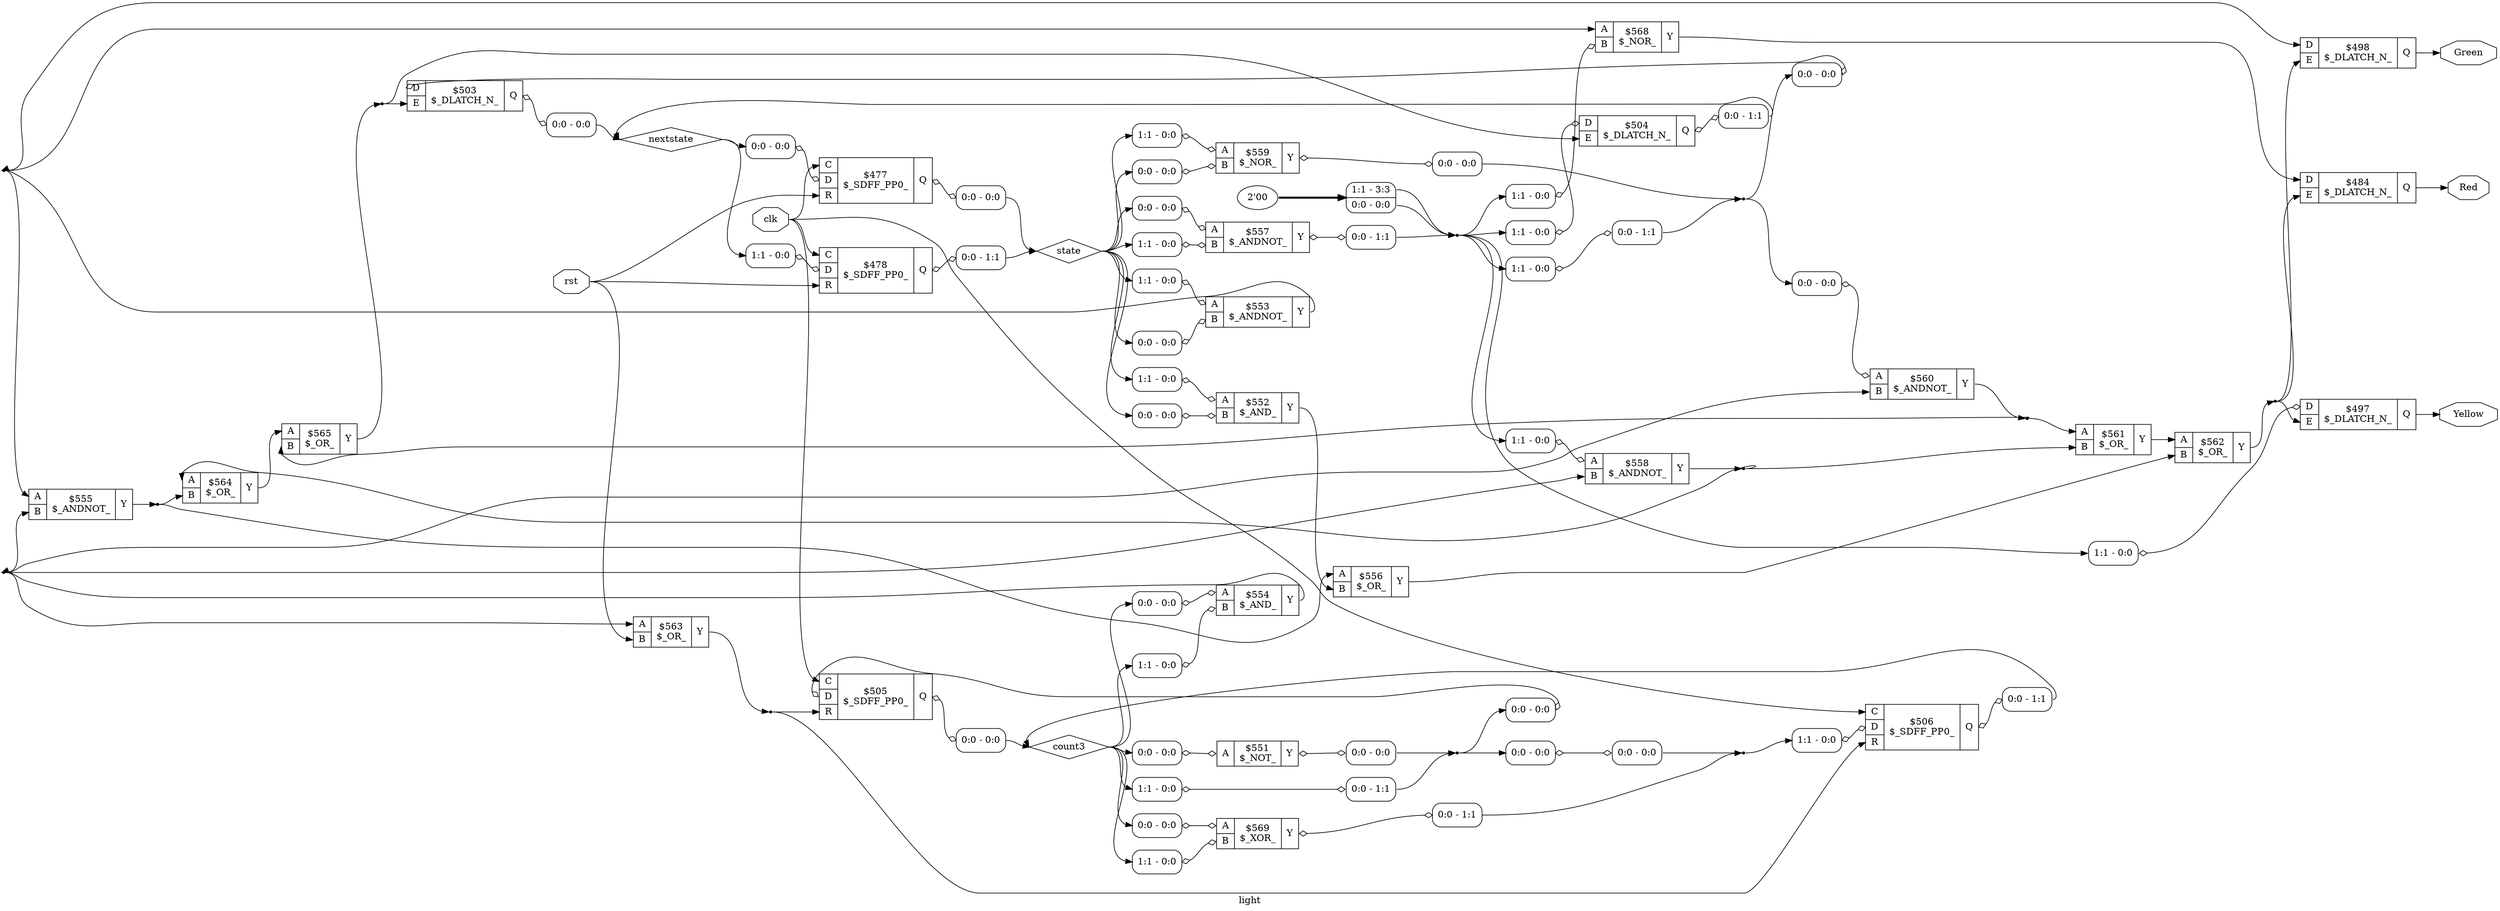 digraph "light" {
label="light";
rankdir="LR";
remincross=true;
n18 [ shape=octagon, label="Green", color="black", fontcolor="black" ];
n19 [ shape=octagon, label="Red", color="black", fontcolor="black" ];
n20 [ shape=octagon, label="Yellow", color="black", fontcolor="black" ];
n21 [ shape=octagon, label="clk", color="black", fontcolor="black" ];
n22 [ shape=diamond, label="count3", color="black", fontcolor="black" ];
n23 [ shape=diamond, label="nextstate", color="black", fontcolor="black" ];
n24 [ shape=octagon, label="rst", color="black", fontcolor="black" ];
n25 [ shape=diamond, label="state", color="black", fontcolor="black" ];
c28 [ shape=record, label="{{<p26> A}|$551\n$_NOT_|{<p27> Y}}",  ];
x0 [ shape=record, style=rounded, label="<s0> 0:0 - 0:0 ", color="black", fontcolor="black" ];
x0:e -> c28:p26:w [arrowhead=odiamond, arrowtail=odiamond, dir=both, color="black", fontcolor="black", label=""];
x1 [ shape=record, style=rounded, label="<s0> 0:0 - 0:0 ", color="black", fontcolor="black" ];
c28:p27:e -> x1:w [arrowhead=odiamond, arrowtail=odiamond, dir=both, color="black", fontcolor="black", label=""];
c30 [ shape=record, label="{{<p26> A|<p29> B}|$552\n$_AND_|{<p27> Y}}",  ];
x2 [ shape=record, style=rounded, label="<s0> 1:1 - 0:0 ", color="black", fontcolor="black" ];
x2:e -> c30:p26:w [arrowhead=odiamond, arrowtail=odiamond, dir=both, color="black", fontcolor="black", label=""];
x3 [ shape=record, style=rounded, label="<s0> 0:0 - 0:0 ", color="black", fontcolor="black" ];
x3:e -> c30:p29:w [arrowhead=odiamond, arrowtail=odiamond, dir=both, color="black", fontcolor="black", label=""];
c31 [ shape=record, label="{{<p26> A|<p29> B}|$553\n$_ANDNOT_|{<p27> Y}}",  ];
x4 [ shape=record, style=rounded, label="<s0> 1:1 - 0:0 ", color="black", fontcolor="black" ];
x4:e -> c31:p26:w [arrowhead=odiamond, arrowtail=odiamond, dir=both, color="black", fontcolor="black", label=""];
x5 [ shape=record, style=rounded, label="<s0> 0:0 - 0:0 ", color="black", fontcolor="black" ];
x5:e -> c31:p29:w [arrowhead=odiamond, arrowtail=odiamond, dir=both, color="black", fontcolor="black", label=""];
c32 [ shape=record, label="{{<p26> A|<p29> B}|$554\n$_AND_|{<p27> Y}}",  ];
x6 [ shape=record, style=rounded, label="<s0> 0:0 - 0:0 ", color="black", fontcolor="black" ];
x6:e -> c32:p26:w [arrowhead=odiamond, arrowtail=odiamond, dir=both, color="black", fontcolor="black", label=""];
x7 [ shape=record, style=rounded, label="<s0> 1:1 - 0:0 ", color="black", fontcolor="black" ];
x7:e -> c32:p29:w [arrowhead=odiamond, arrowtail=odiamond, dir=both, color="black", fontcolor="black", label=""];
c33 [ shape=record, label="{{<p26> A|<p29> B}|$555\n$_ANDNOT_|{<p27> Y}}",  ];
c34 [ shape=record, label="{{<p26> A|<p29> B}|$556\n$_OR_|{<p27> Y}}",  ];
c35 [ shape=record, label="{{<p26> A|<p29> B}|$557\n$_ANDNOT_|{<p27> Y}}",  ];
x8 [ shape=record, style=rounded, label="<s0> 0:0 - 0:0 ", color="black", fontcolor="black" ];
x8:e -> c35:p26:w [arrowhead=odiamond, arrowtail=odiamond, dir=both, color="black", fontcolor="black", label=""];
x9 [ shape=record, style=rounded, label="<s0> 1:1 - 0:0 ", color="black", fontcolor="black" ];
x9:e -> c35:p29:w [arrowhead=odiamond, arrowtail=odiamond, dir=both, color="black", fontcolor="black", label=""];
x10 [ shape=record, style=rounded, label="<s0> 0:0 - 1:1 ", color="black", fontcolor="black" ];
c35:p27:e -> x10:w [arrowhead=odiamond, arrowtail=odiamond, dir=both, color="black", fontcolor="black", label=""];
c36 [ shape=record, label="{{<p26> A|<p29> B}|$558\n$_ANDNOT_|{<p27> Y}}",  ];
x11 [ shape=record, style=rounded, label="<s0> 1:1 - 0:0 ", color="black", fontcolor="black" ];
x11:e -> c36:p26:w [arrowhead=odiamond, arrowtail=odiamond, dir=both, color="black", fontcolor="black", label=""];
c37 [ shape=record, label="{{<p26> A|<p29> B}|$559\n$_NOR_|{<p27> Y}}",  ];
x12 [ shape=record, style=rounded, label="<s0> 1:1 - 0:0 ", color="black", fontcolor="black" ];
x12:e -> c37:p26:w [arrowhead=odiamond, arrowtail=odiamond, dir=both, color="black", fontcolor="black", label=""];
x13 [ shape=record, style=rounded, label="<s0> 0:0 - 0:0 ", color="black", fontcolor="black" ];
x13:e -> c37:p29:w [arrowhead=odiamond, arrowtail=odiamond, dir=both, color="black", fontcolor="black", label=""];
x14 [ shape=record, style=rounded, label="<s0> 0:0 - 0:0 ", color="black", fontcolor="black" ];
c37:p27:e -> x14:w [arrowhead=odiamond, arrowtail=odiamond, dir=both, color="black", fontcolor="black", label=""];
c38 [ shape=record, label="{{<p26> A|<p29> B}|$560\n$_ANDNOT_|{<p27> Y}}",  ];
x15 [ shape=record, style=rounded, label="<s0> 0:0 - 0:0 ", color="black", fontcolor="black" ];
x15:e -> c38:p26:w [arrowhead=odiamond, arrowtail=odiamond, dir=both, color="black", fontcolor="black", label=""];
c39 [ shape=record, label="{{<p26> A|<p29> B}|$561\n$_OR_|{<p27> Y}}",  ];
c40 [ shape=record, label="{{<p26> A|<p29> B}|$562\n$_OR_|{<p27> Y}}",  ];
c41 [ shape=record, label="{{<p26> A|<p29> B}|$563\n$_OR_|{<p27> Y}}",  ];
c42 [ shape=record, label="{{<p26> A|<p29> B}|$564\n$_OR_|{<p27> Y}}",  ];
c43 [ shape=record, label="{{<p26> A|<p29> B}|$565\n$_OR_|{<p27> Y}}",  ];
c44 [ shape=record, label="{{<p26> A|<p29> B}|$568\n$_NOR_|{<p27> Y}}",  ];
x16 [ shape=record, style=rounded, label="<s0> 1:1 - 0:0 ", color="black", fontcolor="black" ];
x16:e -> c44:p29:w [arrowhead=odiamond, arrowtail=odiamond, dir=both, color="black", fontcolor="black", label=""];
c45 [ shape=record, label="{{<p26> A|<p29> B}|$569\n$_XOR_|{<p27> Y}}",  ];
x17 [ shape=record, style=rounded, label="<s0> 0:0 - 0:0 ", color="black", fontcolor="black" ];
x17:e -> c45:p26:w [arrowhead=odiamond, arrowtail=odiamond, dir=both, color="black", fontcolor="black", label=""];
x18 [ shape=record, style=rounded, label="<s0> 1:1 - 0:0 ", color="black", fontcolor="black" ];
x18:e -> c45:p29:w [arrowhead=odiamond, arrowtail=odiamond, dir=both, color="black", fontcolor="black", label=""];
x19 [ shape=record, style=rounded, label="<s0> 0:0 - 1:1 ", color="black", fontcolor="black" ];
c45:p27:e -> x19:w [arrowhead=odiamond, arrowtail=odiamond, dir=both, color="black", fontcolor="black", label=""];
c50 [ shape=record, label="{{<p46> C|<p47> D|<p48> R}|$477\n$_SDFF_PP0_|{<p49> Q}}",  ];
x20 [ shape=record, style=rounded, label="<s0> 0:0 - 0:0 ", color="black", fontcolor="black" ];
x20:e -> c50:p47:w [arrowhead=odiamond, arrowtail=odiamond, dir=both, color="black", fontcolor="black", label=""];
x21 [ shape=record, style=rounded, label="<s0> 0:0 - 0:0 ", color="black", fontcolor="black" ];
c50:p49:e -> x21:w [arrowhead=odiamond, arrowtail=odiamond, dir=both, color="black", fontcolor="black", label=""];
c51 [ shape=record, label="{{<p46> C|<p47> D|<p48> R}|$478\n$_SDFF_PP0_|{<p49> Q}}",  ];
x22 [ shape=record, style=rounded, label="<s0> 1:1 - 0:0 ", color="black", fontcolor="black" ];
x22:e -> c51:p47:w [arrowhead=odiamond, arrowtail=odiamond, dir=both, color="black", fontcolor="black", label=""];
x23 [ shape=record, style=rounded, label="<s0> 0:0 - 1:1 ", color="black", fontcolor="black" ];
c51:p49:e -> x23:w [arrowhead=odiamond, arrowtail=odiamond, dir=both, color="black", fontcolor="black", label=""];
c53 [ shape=record, label="{{<p47> D|<p52> E}|$484\n$_DLATCH_N_|{<p49> Q}}",  ];
c54 [ shape=record, label="{{<p47> D|<p52> E}|$497\n$_DLATCH_N_|{<p49> Q}}",  ];
x24 [ shape=record, style=rounded, label="<s0> 1:1 - 0:0 ", color="black", fontcolor="black" ];
x24:e -> c54:p47:w [arrowhead=odiamond, arrowtail=odiamond, dir=both, color="black", fontcolor="black", label=""];
c55 [ shape=record, label="{{<p47> D|<p52> E}|$498\n$_DLATCH_N_|{<p49> Q}}",  ];
c56 [ shape=record, label="{{<p47> D|<p52> E}|$503\n$_DLATCH_N_|{<p49> Q}}",  ];
x25 [ shape=record, style=rounded, label="<s0> 0:0 - 0:0 ", color="black", fontcolor="black" ];
x25:e -> c56:p47:w [arrowhead=odiamond, arrowtail=odiamond, dir=both, color="black", fontcolor="black", label=""];
x26 [ shape=record, style=rounded, label="<s0> 0:0 - 0:0 ", color="black", fontcolor="black" ];
c56:p49:e -> x26:w [arrowhead=odiamond, arrowtail=odiamond, dir=both, color="black", fontcolor="black", label=""];
c57 [ shape=record, label="{{<p47> D|<p52> E}|$504\n$_DLATCH_N_|{<p49> Q}}",  ];
x27 [ shape=record, style=rounded, label="<s0> 1:1 - 0:0 ", color="black", fontcolor="black" ];
x27:e -> c57:p47:w [arrowhead=odiamond, arrowtail=odiamond, dir=both, color="black", fontcolor="black", label=""];
x28 [ shape=record, style=rounded, label="<s0> 0:0 - 1:1 ", color="black", fontcolor="black" ];
c57:p49:e -> x28:w [arrowhead=odiamond, arrowtail=odiamond, dir=both, color="black", fontcolor="black", label=""];
c58 [ shape=record, label="{{<p46> C|<p47> D|<p48> R}|$505\n$_SDFF_PP0_|{<p49> Q}}",  ];
x29 [ shape=record, style=rounded, label="<s0> 0:0 - 0:0 ", color="black", fontcolor="black" ];
x29:e -> c58:p47:w [arrowhead=odiamond, arrowtail=odiamond, dir=both, color="black", fontcolor="black", label=""];
x30 [ shape=record, style=rounded, label="<s0> 0:0 - 0:0 ", color="black", fontcolor="black" ];
c58:p49:e -> x30:w [arrowhead=odiamond, arrowtail=odiamond, dir=both, color="black", fontcolor="black", label=""];
c59 [ shape=record, label="{{<p46> C|<p47> D|<p48> R}|$506\n$_SDFF_PP0_|{<p49> Q}}",  ];
x31 [ shape=record, style=rounded, label="<s0> 1:1 - 0:0 ", color="black", fontcolor="black" ];
x31:e -> c59:p47:w [arrowhead=odiamond, arrowtail=odiamond, dir=both, color="black", fontcolor="black", label=""];
x32 [ shape=record, style=rounded, label="<s0> 0:0 - 1:1 ", color="black", fontcolor="black" ];
c59:p49:e -> x32:w [arrowhead=odiamond, arrowtail=odiamond, dir=both, color="black", fontcolor="black", label=""];
x33 [ shape=record, style=rounded, label="<s0> 1:1 - 0:0 ", color="black", fontcolor="black" ];
x34 [ shape=record, style=rounded, label="<s0> 0:0 - 1:1 ", color="black", fontcolor="black" ];
x33:e -> x34:w [arrowhead=odiamond, arrowtail=odiamond, dir=both, color="black", fontcolor="black", label=""];
x35 [ shape=record, style=rounded, label="<s0> 0:0 - 0:0 ", color="black", fontcolor="black" ];
x36 [ shape=record, style=rounded, label="<s0> 0:0 - 0:0 ", color="black", fontcolor="black" ];
x35:e -> x36:w [arrowhead=odiamond, arrowtail=odiamond, dir=both, color="black", fontcolor="black", label=""];
v37 [ label="2'00" ];
x38 [ shape=record, style=rounded, label="<s1> 1:1 - 3:3 |<s0> 0:0 - 0:0 ", color="black", fontcolor="black" ];
x39 [ shape=record, style=rounded, label="<s0> 1:1 - 0:0 ", color="black", fontcolor="black" ];
x40 [ shape=record, style=rounded, label="<s0> 0:0 - 1:1 ", color="black", fontcolor="black" ];
x39:e -> x40:w [arrowhead=odiamond, arrowtail=odiamond, dir=both, color="black", fontcolor="black", label=""];
n1 [ shape=point ];
c31:p27:e -> n1:w [color="black", fontcolor="black", label=""];
n1:e -> c33:p26:w [color="black", fontcolor="black", label=""];
n1:e -> c44:p26:w [color="black", fontcolor="black", label=""];
n1:e -> c55:p47:w [color="black", fontcolor="black", label=""];
n10 [ shape=point ];
c36:p27:e -> n10:w [color="black", fontcolor="black", label=""];
n10:e -> c39:p29:w [color="black", fontcolor="black", label=""];
n10:e -> c42:p26:w [color="black", fontcolor="black", label=""];
n11 [ shape=point ];
c38:p27:e -> n11:w [color="black", fontcolor="black", label=""];
n11:e -> c39:p26:w [color="black", fontcolor="black", label=""];
n11:e -> c43:p29:w [color="black", fontcolor="black", label=""];
c39:p27:e -> c40:p26:w [color="black", fontcolor="black", label=""];
c42:p27:e -> c43:p26:w [color="black", fontcolor="black", label=""];
n14 [ shape=point ];
x1:s0:e -> n14:w [color="black", fontcolor="black", label=""];
x34:s0:e -> n14:w [color="black", fontcolor="black", label=""];
n14:e -> x29:s0:w [color="black", fontcolor="black", label=""];
n14:e -> x35:s0:w [color="black", fontcolor="black", label=""];
n15 [ shape=point ];
x19:s0:e -> n15:w [color="black", fontcolor="black", label=""];
x36:s0:e -> n15:w [color="black", fontcolor="black", label=""];
n15:e -> x31:s0:w [color="black", fontcolor="black", label=""];
n16 [ shape=point ];
x10:s0:e -> n16:w [color="black", fontcolor="black", label=""];
x38:s0:e -> n16:w [color="black", fontcolor="black", label=""];
x38:s1:e -> n16:w [color="black", fontcolor="black", label=""];
n16:e -> x11:s0:w [color="black", fontcolor="black", label=""];
n16:e -> x16:s0:w [color="black", fontcolor="black", label=""];
n16:e -> x24:s0:w [color="black", fontcolor="black", label=""];
n16:e -> x27:s0:w [color="black", fontcolor="black", label=""];
n16:e -> x39:s0:w [color="black", fontcolor="black", label=""];
n17 [ shape=point ];
x14:s0:e -> n17:w [color="black", fontcolor="black", label=""];
x40:s0:e -> n17:w [color="black", fontcolor="black", label=""];
n17:e -> x15:s0:w [color="black", fontcolor="black", label=""];
n17:e -> x25:s0:w [color="black", fontcolor="black", label=""];
c55:p49:e -> n18:w [color="black", fontcolor="black", label=""];
c53:p49:e -> n19:w [color="black", fontcolor="black", label=""];
c44:p27:e -> c53:p47:w [color="black", fontcolor="black", label=""];
c54:p49:e -> n20:w [color="black", fontcolor="black", label=""];
n21:e -> c50:p46:w [color="black", fontcolor="black", label=""];
n21:e -> c51:p46:w [color="black", fontcolor="black", label=""];
n21:e -> c58:p46:w [color="black", fontcolor="black", label=""];
n21:e -> c59:p46:w [color="black", fontcolor="black", label=""];
x30:s0:e -> n22:w [color="black", fontcolor="black", label=""];
x32:s0:e -> n22:w [color="black", fontcolor="black", label=""];
n22:e -> x0:s0:w [color="black", fontcolor="black", label=""];
n22:e -> x17:s0:w [color="black", fontcolor="black", label=""];
n22:e -> x18:s0:w [color="black", fontcolor="black", label=""];
n22:e -> x33:s0:w [color="black", fontcolor="black", label=""];
n22:e -> x6:s0:w [color="black", fontcolor="black", label=""];
n22:e -> x7:s0:w [color="black", fontcolor="black", label=""];
x26:s0:e -> n23:w [color="black", fontcolor="black", label=""];
x28:s0:e -> n23:w [color="black", fontcolor="black", label=""];
n23:e -> x20:s0:w [color="black", fontcolor="black", label=""];
n23:e -> x22:s0:w [color="black", fontcolor="black", label=""];
n24:e -> c41:p29:w [color="black", fontcolor="black", label=""];
n24:e -> c50:p48:w [color="black", fontcolor="black", label=""];
n24:e -> c51:p48:w [color="black", fontcolor="black", label=""];
x21:s0:e -> n25:w [color="black", fontcolor="black", label=""];
x23:s0:e -> n25:w [color="black", fontcolor="black", label=""];
n25:e -> x12:s0:w [color="black", fontcolor="black", label=""];
n25:e -> x13:s0:w [color="black", fontcolor="black", label=""];
n25:e -> x2:s0:w [color="black", fontcolor="black", label=""];
n25:e -> x3:s0:w [color="black", fontcolor="black", label=""];
n25:e -> x4:s0:w [color="black", fontcolor="black", label=""];
n25:e -> x5:s0:w [color="black", fontcolor="black", label=""];
n25:e -> x8:s0:w [color="black", fontcolor="black", label=""];
n25:e -> x9:s0:w [color="black", fontcolor="black", label=""];
n3 [ shape=point ];
c41:p27:e -> n3:w [color="black", fontcolor="black", label=""];
n3:e -> c58:p48:w [color="black", fontcolor="black", label=""];
n3:e -> c59:p48:w [color="black", fontcolor="black", label=""];
n4 [ shape=point ];
c40:p27:e -> n4:w [color="black", fontcolor="black", label=""];
n4:e -> c53:p52:w [color="black", fontcolor="black", label=""];
n4:e -> c54:p52:w [color="black", fontcolor="black", label=""];
n4:e -> c55:p52:w [color="black", fontcolor="black", label=""];
n5 [ shape=point ];
c43:p27:e -> n5:w [color="black", fontcolor="black", label=""];
n5:e -> c56:p52:w [color="black", fontcolor="black", label=""];
n5:e -> c57:p52:w [color="black", fontcolor="black", label=""];
c30:p27:e -> c34:p29:w [color="black", fontcolor="black", label=""];
n7 [ shape=point ];
c32:p27:e -> n7:w [color="black", fontcolor="black", label=""];
n7:e -> c33:p29:w [color="black", fontcolor="black", label=""];
n7:e -> c36:p29:w [color="black", fontcolor="black", label=""];
n7:e -> c38:p29:w [color="black", fontcolor="black", label=""];
n7:e -> c41:p26:w [color="black", fontcolor="black", label=""];
n8 [ shape=point ];
c33:p27:e -> n8:w [color="black", fontcolor="black", label=""];
n8:e -> c34:p26:w [color="black", fontcolor="black", label=""];
n8:e -> c42:p29:w [color="black", fontcolor="black", label=""];
c34:p27:e -> c40:p29:w [color="black", fontcolor="black", label=""];
v37:e -> x38:w [color="black", fontcolor="black", style="setlinewidth(3)", label=""];
}
